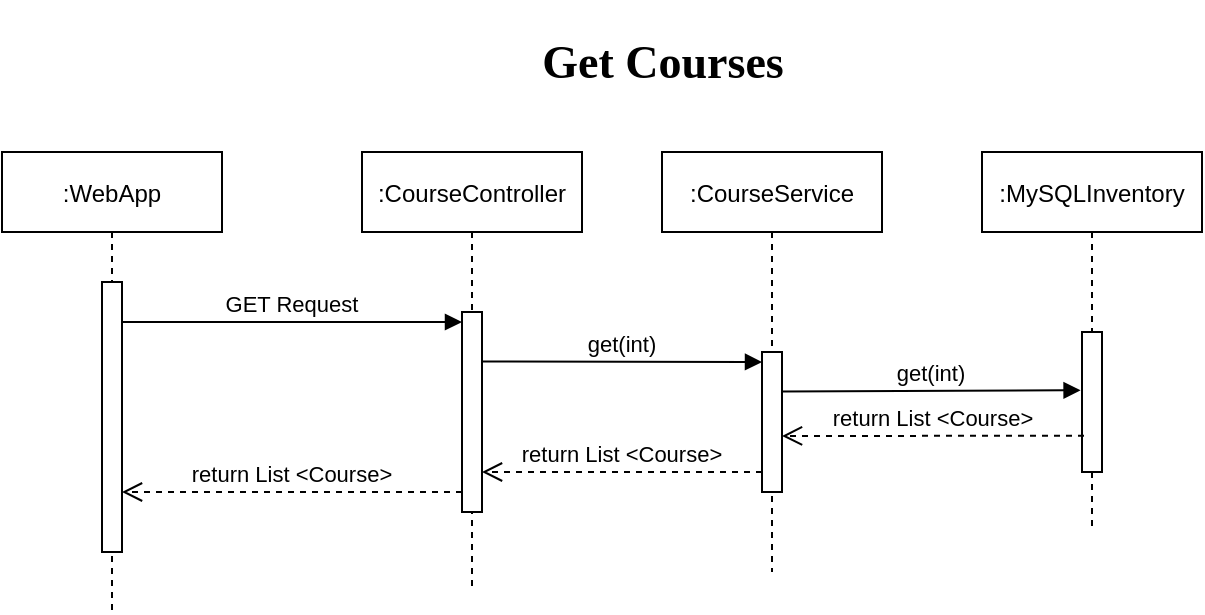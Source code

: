 <mxfile version="16.5.6" type="device"><diagram id="kgpKYQtTHZ0yAKxKKP6v" name="Page-1"><mxGraphModel dx="1382" dy="764" grid="1" gridSize="10" guides="1" tooltips="1" connect="1" arrows="1" fold="1" page="1" pageScale="1" pageWidth="850" pageHeight="1100" math="0" shadow="0"><root><mxCell id="0"/><mxCell id="1" parent="0"/><mxCell id="3nuBFxr9cyL0pnOWT2aG-1" value=":WebApp" style="shape=umlLifeline;perimeter=lifelinePerimeter;container=1;collapsible=0;recursiveResize=0;rounded=0;shadow=0;strokeWidth=1;" parent="1" vertex="1"><mxGeometry x="110" y="80" width="110" height="230" as="geometry"/></mxCell><mxCell id="3nuBFxr9cyL0pnOWT2aG-2" value="" style="points=[];perimeter=orthogonalPerimeter;rounded=0;shadow=0;strokeWidth=1;" parent="3nuBFxr9cyL0pnOWT2aG-1" vertex="1"><mxGeometry x="50" y="65" width="10" height="135" as="geometry"/></mxCell><mxCell id="3nuBFxr9cyL0pnOWT2aG-5" value=":CourseController" style="shape=umlLifeline;perimeter=lifelinePerimeter;container=1;collapsible=0;recursiveResize=0;rounded=0;shadow=0;strokeWidth=1;" parent="1" vertex="1"><mxGeometry x="290" y="80" width="110" height="220" as="geometry"/></mxCell><mxCell id="3nuBFxr9cyL0pnOWT2aG-6" value="" style="points=[];perimeter=orthogonalPerimeter;rounded=0;shadow=0;strokeWidth=1;" parent="3nuBFxr9cyL0pnOWT2aG-5" vertex="1"><mxGeometry x="50" y="80" width="10" height="100" as="geometry"/></mxCell><mxCell id="m-NQ0mbPZxccPPhu1AuZ-7" value="return List &lt;Course&gt;" style="verticalAlign=bottom;endArrow=open;dashed=1;endSize=8;shadow=0;strokeWidth=1;exitX=0.1;exitY=0.654;exitDx=0;exitDy=0;exitPerimeter=0;" parent="3nuBFxr9cyL0pnOWT2aG-5" edge="1"><mxGeometry relative="1" as="geometry"><mxPoint x="-120" y="170" as="targetPoint"/><mxPoint x="50" y="170" as="sourcePoint"/></mxGeometry></mxCell><mxCell id="3nuBFxr9cyL0pnOWT2aG-8" value="GET Request" style="verticalAlign=bottom;endArrow=block;entryX=0;entryY=0;shadow=0;strokeWidth=1;" parent="1" edge="1"><mxGeometry relative="1" as="geometry"><mxPoint x="170" y="165" as="sourcePoint"/><mxPoint x="340" y="165" as="targetPoint"/></mxGeometry></mxCell><mxCell id="FTZ_jziRhzl69t2wIlyl-1" value="&lt;h1&gt;&lt;font style=&quot;font-size: 23px&quot; face=&quot;Tahoma&quot;&gt;&lt;b&gt;Get Courses&lt;/b&gt;&lt;/font&gt;&lt;/h1&gt;" style="text;html=1;align=center;verticalAlign=middle;resizable=0;points=[];autosize=1;" parent="1" vertex="1"><mxGeometry x="365" y="10" width="150" height="50" as="geometry"/></mxCell><mxCell id="FTZ_jziRhzl69t2wIlyl-8" value=":MySQLInventory" style="shape=umlLifeline;perimeter=lifelinePerimeter;container=1;collapsible=0;recursiveResize=0;rounded=0;shadow=0;strokeWidth=1;" parent="1" vertex="1"><mxGeometry x="600" y="80" width="110" height="190" as="geometry"/></mxCell><mxCell id="FTZ_jziRhzl69t2wIlyl-9" value="" style="points=[];perimeter=orthogonalPerimeter;rounded=0;shadow=0;strokeWidth=1;" parent="FTZ_jziRhzl69t2wIlyl-8" vertex="1"><mxGeometry x="50" y="90" width="10" height="70" as="geometry"/></mxCell><mxCell id="m-NQ0mbPZxccPPhu1AuZ-4" value="get(int)" style="verticalAlign=bottom;endArrow=block;shadow=0;strokeWidth=1;entryX=-0.071;entryY=0.416;entryDx=0;entryDy=0;entryPerimeter=0;" parent="FTZ_jziRhzl69t2wIlyl-8" target="FTZ_jziRhzl69t2wIlyl-9" edge="1"><mxGeometry relative="1" as="geometry"><mxPoint x="-100" y="119.71" as="sourcePoint"/><mxPoint x="55" y="120" as="targetPoint"/></mxGeometry></mxCell><mxCell id="m-NQ0mbPZxccPPhu1AuZ-1" value=":CourseService" style="shape=umlLifeline;perimeter=lifelinePerimeter;container=1;collapsible=0;recursiveResize=0;rounded=0;shadow=0;strokeWidth=1;" parent="1" vertex="1"><mxGeometry x="440" y="80" width="110" height="210" as="geometry"/></mxCell><mxCell id="m-NQ0mbPZxccPPhu1AuZ-2" value="" style="points=[];perimeter=orthogonalPerimeter;rounded=0;shadow=0;strokeWidth=1;" parent="m-NQ0mbPZxccPPhu1AuZ-1" vertex="1"><mxGeometry x="50" y="100" width="10" height="70" as="geometry"/></mxCell><mxCell id="m-NQ0mbPZxccPPhu1AuZ-3" value="get(int)" style="verticalAlign=bottom;endArrow=block;shadow=0;strokeWidth=1;" parent="m-NQ0mbPZxccPPhu1AuZ-1" edge="1"><mxGeometry relative="1" as="geometry"><mxPoint x="-90" y="104.71" as="sourcePoint"/><mxPoint x="50" y="105" as="targetPoint"/></mxGeometry></mxCell><mxCell id="m-NQ0mbPZxccPPhu1AuZ-6" value="return List &lt;Course&gt;" style="verticalAlign=bottom;endArrow=open;dashed=1;endSize=8;shadow=0;strokeWidth=1;exitX=0.1;exitY=0.654;exitDx=0;exitDy=0;exitPerimeter=0;" parent="m-NQ0mbPZxccPPhu1AuZ-1" edge="1"><mxGeometry relative="1" as="geometry"><mxPoint x="-90" y="160" as="targetPoint"/><mxPoint x="50" y="160" as="sourcePoint"/></mxGeometry></mxCell><mxCell id="m-NQ0mbPZxccPPhu1AuZ-5" value="return List &lt;Course&gt;" style="verticalAlign=bottom;endArrow=open;dashed=1;endSize=8;shadow=0;strokeWidth=1;exitX=0.1;exitY=0.654;exitDx=0;exitDy=0;exitPerimeter=0;" parent="1" edge="1"><mxGeometry relative="1" as="geometry"><mxPoint x="500" y="222" as="targetPoint"/><mxPoint x="651" y="221.86" as="sourcePoint"/></mxGeometry></mxCell></root></mxGraphModel></diagram></mxfile>